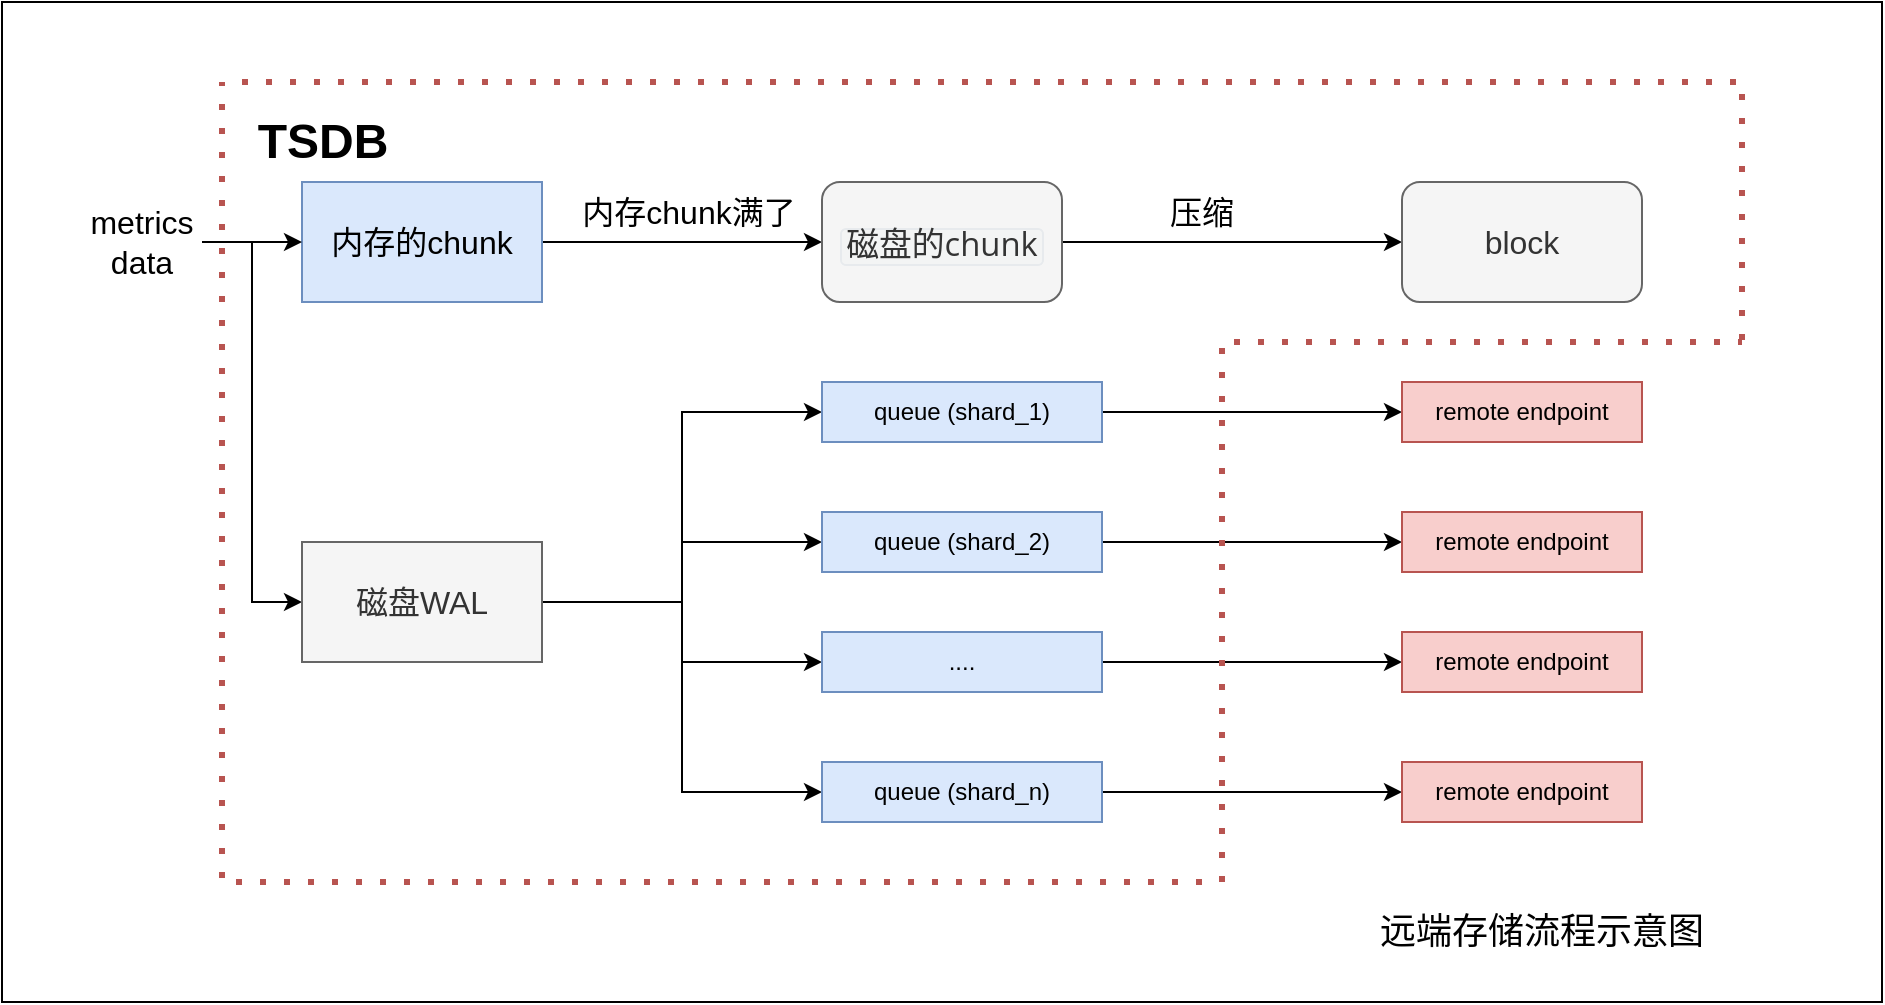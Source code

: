 <mxfile version="24.7.8">
  <diagram name="第 1 页" id="UTKZwTgpnPdg89MUAW59">
    <mxGraphModel dx="1434" dy="907" grid="1" gridSize="10" guides="1" tooltips="1" connect="1" arrows="1" fold="1" page="1" pageScale="1" pageWidth="827" pageHeight="1169" math="0" shadow="0">
      <root>
        <mxCell id="0" />
        <mxCell id="1" parent="0" />
        <mxCell id="dg_8hrVEhG9cOfev1B7i-28" value="" style="rounded=0;whiteSpace=wrap;html=1;" parent="1" vertex="1">
          <mxGeometry x="70" y="270" width="940" height="500" as="geometry" />
        </mxCell>
        <mxCell id="0xCWl-P0al2q16o9x38A-10" style="edgeStyle=orthogonalEdgeStyle;rounded=0;orthogonalLoop=1;jettySize=auto;html=1;exitX=1;exitY=0.5;exitDx=0;exitDy=0;entryX=0;entryY=0.5;entryDx=0;entryDy=0;" parent="1" source="0xCWl-P0al2q16o9x38A-2" target="0xCWl-P0al2q16o9x38A-9" edge="1">
          <mxGeometry relative="1" as="geometry" />
        </mxCell>
        <mxCell id="0xCWl-P0al2q16o9x38A-2" value="&lt;font style=&quot;font-size: 16px;&quot;&gt;内存的chunk&lt;/font&gt;" style="rounded=0;whiteSpace=wrap;html=1;fillColor=#dae8fc;strokeColor=#6c8ebf;" parent="1" vertex="1">
          <mxGeometry x="220" y="360" width="120" height="60" as="geometry" />
        </mxCell>
        <mxCell id="0xCWl-P0al2q16o9x38A-5" value="" style="endArrow=classic;html=1;rounded=0;entryX=0;entryY=0.5;entryDx=0;entryDy=0;" parent="1" target="0xCWl-P0al2q16o9x38A-2" edge="1">
          <mxGeometry width="50" height="50" relative="1" as="geometry">
            <mxPoint x="170" y="390" as="sourcePoint" />
            <mxPoint x="190" y="440" as="targetPoint" />
          </mxGeometry>
        </mxCell>
        <mxCell id="0xCWl-P0al2q16o9x38A-8" style="edgeStyle=orthogonalEdgeStyle;rounded=0;orthogonalLoop=1;jettySize=auto;html=1;exitX=1;exitY=0.5;exitDx=0;exitDy=0;entryX=0;entryY=0.5;entryDx=0;entryDy=0;" parent="1" source="0xCWl-P0al2q16o9x38A-6" target="0xCWl-P0al2q16o9x38A-7" edge="1">
          <mxGeometry relative="1" as="geometry" />
        </mxCell>
        <mxCell id="0xCWl-P0al2q16o9x38A-6" value="&lt;font style=&quot;font-size: 16px;&quot;&gt;metrics data&lt;/font&gt;" style="text;html=1;align=center;verticalAlign=middle;whiteSpace=wrap;rounded=0;" parent="1" vertex="1">
          <mxGeometry x="110" y="375" width="60" height="30" as="geometry" />
        </mxCell>
        <mxCell id="dg_8hrVEhG9cOfev1B7i-12" style="edgeStyle=orthogonalEdgeStyle;rounded=0;orthogonalLoop=1;jettySize=auto;html=1;exitX=1;exitY=0.5;exitDx=0;exitDy=0;entryX=0;entryY=0.5;entryDx=0;entryDy=0;" parent="1" source="0xCWl-P0al2q16o9x38A-7" target="dg_8hrVEhG9cOfev1B7i-1" edge="1">
          <mxGeometry relative="1" as="geometry" />
        </mxCell>
        <mxCell id="dg_8hrVEhG9cOfev1B7i-13" style="edgeStyle=orthogonalEdgeStyle;rounded=0;orthogonalLoop=1;jettySize=auto;html=1;exitX=1;exitY=0.5;exitDx=0;exitDy=0;entryX=0;entryY=0.5;entryDx=0;entryDy=0;" parent="1" source="0xCWl-P0al2q16o9x38A-7" target="dg_8hrVEhG9cOfev1B7i-2" edge="1">
          <mxGeometry relative="1" as="geometry" />
        </mxCell>
        <mxCell id="dg_8hrVEhG9cOfev1B7i-14" style="edgeStyle=orthogonalEdgeStyle;rounded=0;orthogonalLoop=1;jettySize=auto;html=1;exitX=1;exitY=0.5;exitDx=0;exitDy=0;entryX=0;entryY=0.5;entryDx=0;entryDy=0;" parent="1" source="0xCWl-P0al2q16o9x38A-7" target="dg_8hrVEhG9cOfev1B7i-3" edge="1">
          <mxGeometry relative="1" as="geometry" />
        </mxCell>
        <mxCell id="dg_8hrVEhG9cOfev1B7i-15" style="edgeStyle=orthogonalEdgeStyle;rounded=0;orthogonalLoop=1;jettySize=auto;html=1;exitX=1;exitY=0.5;exitDx=0;exitDy=0;entryX=0;entryY=0.5;entryDx=0;entryDy=0;" parent="1" source="0xCWl-P0al2q16o9x38A-7" target="dg_8hrVEhG9cOfev1B7i-4" edge="1">
          <mxGeometry relative="1" as="geometry" />
        </mxCell>
        <mxCell id="0xCWl-P0al2q16o9x38A-7" value="&lt;font style=&quot;font-size: 16px;&quot;&gt;磁盘WAL&lt;/font&gt;" style="rounded=0;whiteSpace=wrap;html=1;fillColor=#f5f5f5;fontColor=#333333;strokeColor=#666666;" parent="1" vertex="1">
          <mxGeometry x="220" y="540" width="120" height="60" as="geometry" />
        </mxCell>
        <mxCell id="0xCWl-P0al2q16o9x38A-14" style="edgeStyle=orthogonalEdgeStyle;rounded=0;orthogonalLoop=1;jettySize=auto;html=1;exitX=1;exitY=0.5;exitDx=0;exitDy=0;entryX=0;entryY=0.5;entryDx=0;entryDy=0;" parent="1" source="0xCWl-P0al2q16o9x38A-9" target="0xCWl-P0al2q16o9x38A-13" edge="1">
          <mxGeometry relative="1" as="geometry" />
        </mxCell>
        <mxCell id="0xCWl-P0al2q16o9x38A-9" value="&lt;span style=&quot;box-sizing: border-box; --tw-border-spacing-x: 0; --tw-border-spacing-y: 0; --tw-translate-x: 0; --tw-translate-y: 0; --tw-rotate: 0; --tw-skew-x: 0; --tw-skew-y: 0; --tw-scale-x: 1; --tw-scale-y: 1; --tw-pan-x: ; --tw-pan-y: ; --tw-pinch-zoom: ; --tw-scroll-snap-strictness: proximity; --tw-ordinal: ; --tw-slashed-zero: ; --tw-numeric-figure: ; --tw-numeric-spacing: ; --tw-numeric-fraction: ; --tw-ring-inset: ; --tw-ring-offset-width: 0px; --tw-ring-offset-color: #fff; --tw-ring-color: rgb(59 130 246 / 0.5); --tw-ring-offset-shadow: 0 0 #0000; --tw-ring-shadow: 0 0 #0000; --tw-shadow: 0 0 #0000; --tw-shadow-colored: 0 0 #0000; --tw-blur: ; --tw-brightness: ; --tw-contrast: ; --tw-grayscale: ; --tw-hue-rotate: ; --tw-invert: ; --tw-saturate: ; --tw-sepia: ; --tw-drop-shadow: ; --tw-backdrop-blur: ; --tw-backdrop-brightness: ; --tw-backdrop-contrast: ; --tw-backdrop-grayscale: ; --tw-backdrop-hue-rotate: ; --tw-backdrop-invert: ; --tw-backdrop-opacity: ; --tw-backdrop-saturate: ; --tw-backdrop-sepia: ; caret-color: rgb(0, 122, 255); font-family: &amp;quot;Open Sans&amp;quot;, &amp;quot;Clear Sans&amp;quot;, &amp;quot;Helvetica Neue&amp;quot;, Helvetica, Arial, &amp;quot;Segoe UI Emoji&amp;quot;, sans-serif; orphans: 4; text-align: start; white-space-collapse: preserve;&quot;&gt;&lt;span style=&quot;box-sizing: border-box; --tw-border-spacing-x: 0; --tw-border-spacing-y: 0; --tw-translate-x: 0; --tw-translate-y: 0; --tw-rotate: 0; --tw-skew-x: 0; --tw-skew-y: 0; --tw-scale-x: 1; --tw-scale-y: 1; --tw-pan-x: ; --tw-pan-y: ; --tw-pinch-zoom: ; --tw-scroll-snap-strictness: proximity; --tw-ordinal: ; --tw-slashed-zero: ; --tw-numeric-figure: ; --tw-numeric-spacing: ; --tw-numeric-fraction: ; --tw-ring-inset: ; --tw-ring-offset-width: 0px; --tw-ring-offset-color: #fff; --tw-ring-color: rgb(59 130 246 / 0.5); --tw-ring-offset-shadow: 0 0 #0000; --tw-ring-shadow: 0 0 #0000; --tw-shadow: 0 0 #0000; --tw-shadow-colored: 0 0 #0000; --tw-blur: ; --tw-brightness: ; --tw-contrast: ; --tw-grayscale: ; --tw-hue-rotate: ; --tw-invert: ; --tw-saturate: ; --tw-sepia: ; --tw-drop-shadow: ; --tw-backdrop-blur: ; --tw-backdrop-brightness: ; --tw-backdrop-contrast: ; --tw-backdrop-grayscale: ; --tw-backdrop-hue-rotate: ; --tw-backdrop-invert: ; --tw-backdrop-opacity: ; --tw-backdrop-saturate: ; --tw-backdrop-sepia: ;&quot; class=&quot;md-pair-s&quot; spellcheck=&quot;false&quot;&gt;&lt;code style=&quot;box-sizing: border-box; --tw-border-spacing-x: 0; --tw-border-spacing-y: 0; --tw-translate-x: 0; --tw-translate-y: 0; --tw-rotate: 0; --tw-skew-x: 0; --tw-skew-y: 0; --tw-scale-x: 1; --tw-scale-y: 1; --tw-pan-x: ; --tw-pan-y: ; --tw-pinch-zoom: ; --tw-scroll-snap-strictness: proximity; --tw-ordinal: ; --tw-slashed-zero: ; --tw-numeric-figure: ; --tw-numeric-spacing: ; --tw-numeric-fraction: ; --tw-ring-inset: ; --tw-ring-offset-width: 0px; --tw-ring-offset-color: #fff; --tw-ring-color: rgb(59 130 246 / 0.5); --tw-ring-offset-shadow: 0 0 #0000; --tw-ring-shadow: 0 0 #0000; --tw-shadow: 0 0 #0000; --tw-shadow-colored: 0 0 #0000; --tw-blur: ; --tw-brightness: ; --tw-contrast: ; --tw-grayscale: ; --tw-hue-rotate: ; --tw-invert: ; --tw-saturate: ; --tw-sepia: ; --tw-drop-shadow: ; --tw-backdrop-blur: ; --tw-backdrop-brightness: ; --tw-backdrop-contrast: ; --tw-backdrop-grayscale: ; --tw-backdrop-hue-rotate: ; --tw-backdrop-invert: ; --tw-backdrop-opacity: ; --tw-backdrop-saturate: ; --tw-backdrop-sepia: ; font-family: var(--monospace); vertical-align: initial; border: 1px solid rgb(231, 234, 237); background-color: rgb(243, 244, 244); border-radius: 3px; padding: 0px 2px;&quot;&gt;&lt;font style=&quot;font-size: 16.4px;&quot;&gt;磁盘的chunk&lt;/font&gt;&lt;/code&gt;&lt;/span&gt;&lt;/span&gt;" style="rounded=1;whiteSpace=wrap;html=1;fillColor=#f5f5f5;fontColor=#333333;strokeColor=#666666;" parent="1" vertex="1">
          <mxGeometry x="480" y="360" width="120" height="60" as="geometry" />
        </mxCell>
        <mxCell id="0xCWl-P0al2q16o9x38A-11" value="&lt;font style=&quot;font-size: 16px;&quot;&gt;内存chunk满了&lt;/font&gt;" style="text;html=1;align=center;verticalAlign=middle;whiteSpace=wrap;rounded=0;" parent="1" vertex="1">
          <mxGeometry x="355.25" y="360" width="116.5" height="30" as="geometry" />
        </mxCell>
        <mxCell id="0xCWl-P0al2q16o9x38A-13" value="&lt;font style=&quot;font-size: 16px;&quot;&gt;block&lt;/font&gt;" style="rounded=1;whiteSpace=wrap;html=1;fillColor=#f5f5f5;fontColor=#333333;strokeColor=#666666;" parent="1" vertex="1">
          <mxGeometry x="770" y="360" width="120" height="60" as="geometry" />
        </mxCell>
        <mxCell id="0xCWl-P0al2q16o9x38A-15" value="&lt;font style=&quot;font-size: 16px;&quot;&gt;压缩&lt;/font&gt;" style="text;html=1;align=center;verticalAlign=middle;whiteSpace=wrap;rounded=0;" parent="1" vertex="1">
          <mxGeometry x="640" y="360" width="60" height="30" as="geometry" />
        </mxCell>
        <mxCell id="dg_8hrVEhG9cOfev1B7i-19" style="edgeStyle=orthogonalEdgeStyle;rounded=0;orthogonalLoop=1;jettySize=auto;html=1;exitX=1;exitY=0.5;exitDx=0;exitDy=0;entryX=0;entryY=0.5;entryDx=0;entryDy=0;" parent="1" source="dg_8hrVEhG9cOfev1B7i-1" target="dg_8hrVEhG9cOfev1B7i-10" edge="1">
          <mxGeometry relative="1" as="geometry" />
        </mxCell>
        <mxCell id="dg_8hrVEhG9cOfev1B7i-1" value="queue (shard_1)" style="rounded=0;whiteSpace=wrap;html=1;fillColor=#dae8fc;strokeColor=#6c8ebf;" parent="1" vertex="1">
          <mxGeometry x="480" y="460" width="140" height="30" as="geometry" />
        </mxCell>
        <mxCell id="dg_8hrVEhG9cOfev1B7i-20" style="edgeStyle=orthogonalEdgeStyle;rounded=0;orthogonalLoop=1;jettySize=auto;html=1;exitX=1;exitY=0.5;exitDx=0;exitDy=0;entryX=0;entryY=0.5;entryDx=0;entryDy=0;" parent="1" source="dg_8hrVEhG9cOfev1B7i-2" target="dg_8hrVEhG9cOfev1B7i-11" edge="1">
          <mxGeometry relative="1" as="geometry" />
        </mxCell>
        <mxCell id="dg_8hrVEhG9cOfev1B7i-2" value="queue (shard_2)" style="rounded=0;whiteSpace=wrap;html=1;fillColor=#dae8fc;strokeColor=#6c8ebf;" parent="1" vertex="1">
          <mxGeometry x="480" y="525" width="140" height="30" as="geometry" />
        </mxCell>
        <mxCell id="dg_8hrVEhG9cOfev1B7i-21" style="edgeStyle=orthogonalEdgeStyle;rounded=0;orthogonalLoop=1;jettySize=auto;html=1;exitX=1;exitY=0.5;exitDx=0;exitDy=0;entryX=0;entryY=0.5;entryDx=0;entryDy=0;" parent="1" source="dg_8hrVEhG9cOfev1B7i-3" target="dg_8hrVEhG9cOfev1B7i-17" edge="1">
          <mxGeometry relative="1" as="geometry" />
        </mxCell>
        <mxCell id="dg_8hrVEhG9cOfev1B7i-3" value="...." style="rounded=0;whiteSpace=wrap;html=1;fillColor=#dae8fc;strokeColor=#6c8ebf;" parent="1" vertex="1">
          <mxGeometry x="480" y="585" width="140" height="30" as="geometry" />
        </mxCell>
        <mxCell id="dg_8hrVEhG9cOfev1B7i-22" style="edgeStyle=orthogonalEdgeStyle;rounded=0;orthogonalLoop=1;jettySize=auto;html=1;exitX=1;exitY=0.5;exitDx=0;exitDy=0;entryX=0;entryY=0.5;entryDx=0;entryDy=0;" parent="1" source="dg_8hrVEhG9cOfev1B7i-4" target="dg_8hrVEhG9cOfev1B7i-18" edge="1">
          <mxGeometry relative="1" as="geometry" />
        </mxCell>
        <mxCell id="dg_8hrVEhG9cOfev1B7i-4" value="queue (shard_n)" style="rounded=0;whiteSpace=wrap;html=1;fillColor=#dae8fc;strokeColor=#6c8ebf;" parent="1" vertex="1">
          <mxGeometry x="480" y="650" width="140" height="30" as="geometry" />
        </mxCell>
        <mxCell id="dg_8hrVEhG9cOfev1B7i-10" value="remote endpoint" style="rounded=0;whiteSpace=wrap;html=1;fillColor=#f8cecc;strokeColor=#b85450;" parent="1" vertex="1">
          <mxGeometry x="770" y="460" width="120" height="30" as="geometry" />
        </mxCell>
        <mxCell id="dg_8hrVEhG9cOfev1B7i-11" value="remote endpoint" style="rounded=0;whiteSpace=wrap;html=1;fillColor=#f8cecc;strokeColor=#b85450;" parent="1" vertex="1">
          <mxGeometry x="770" y="525" width="120" height="30" as="geometry" />
        </mxCell>
        <mxCell id="dg_8hrVEhG9cOfev1B7i-17" value="remote endpoint" style="rounded=0;whiteSpace=wrap;html=1;fillColor=#f8cecc;strokeColor=#b85450;" parent="1" vertex="1">
          <mxGeometry x="770" y="585" width="120" height="30" as="geometry" />
        </mxCell>
        <mxCell id="dg_8hrVEhG9cOfev1B7i-18" value="remote endpoint" style="rounded=0;whiteSpace=wrap;html=1;fillColor=#f8cecc;strokeColor=#b85450;" parent="1" vertex="1">
          <mxGeometry x="770" y="650" width="120" height="30" as="geometry" />
        </mxCell>
        <mxCell id="dg_8hrVEhG9cOfev1B7i-24" value="" style="endArrow=none;dashed=1;html=1;dashPattern=1 3;strokeWidth=3;rounded=0;fillColor=#f8cecc;strokeColor=#b85450;" parent="1" edge="1">
          <mxGeometry width="50" height="50" relative="1" as="geometry">
            <mxPoint x="190" y="310" as="sourcePoint" />
            <mxPoint x="940" y="440" as="targetPoint" />
            <Array as="points">
              <mxPoint x="940" y="310" />
            </Array>
          </mxGeometry>
        </mxCell>
        <mxCell id="dg_8hrVEhG9cOfev1B7i-25" value="" style="endArrow=none;dashed=1;html=1;dashPattern=1 3;strokeWidth=3;rounded=0;fillColor=#f8cecc;strokeColor=#b85450;" parent="1" edge="1">
          <mxGeometry width="50" height="50" relative="1" as="geometry">
            <mxPoint x="680" y="710" as="sourcePoint" />
            <mxPoint x="940" y="440" as="targetPoint" />
            <Array as="points">
              <mxPoint x="680" y="440" />
            </Array>
          </mxGeometry>
        </mxCell>
        <mxCell id="dg_8hrVEhG9cOfev1B7i-26" value="" style="endArrow=none;dashed=1;html=1;dashPattern=1 3;strokeWidth=3;rounded=0;fillColor=#f8cecc;strokeColor=#b85450;" parent="1" edge="1">
          <mxGeometry width="50" height="50" relative="1" as="geometry">
            <mxPoint x="670" y="710" as="sourcePoint" />
            <mxPoint x="180" y="310" as="targetPoint" />
            <Array as="points">
              <mxPoint x="180" y="710" />
            </Array>
          </mxGeometry>
        </mxCell>
        <mxCell id="dg_8hrVEhG9cOfev1B7i-27" value="TSDB" style="text;strokeColor=none;fillColor=none;html=1;fontSize=24;fontStyle=1;verticalAlign=middle;align=center;" parent="1" vertex="1">
          <mxGeometry x="180" y="320" width="100" height="40" as="geometry" />
        </mxCell>
        <mxCell id="dg_8hrVEhG9cOfev1B7i-29" value="&lt;font style=&quot;font-size: 18px;&quot;&gt;远端存储流程示意图&lt;/font&gt;" style="text;html=1;align=center;verticalAlign=middle;whiteSpace=wrap;rounded=0;" parent="1" vertex="1">
          <mxGeometry x="720" y="720" width="240" height="30" as="geometry" />
        </mxCell>
      </root>
    </mxGraphModel>
  </diagram>
</mxfile>
